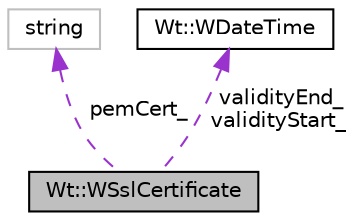 digraph "Wt::WSslCertificate"
{
 // LATEX_PDF_SIZE
  edge [fontname="Helvetica",fontsize="10",labelfontname="Helvetica",labelfontsize="10"];
  node [fontname="Helvetica",fontsize="10",shape=record];
  Node1 [label="Wt::WSslCertificate",height=0.2,width=0.4,color="black", fillcolor="grey75", style="filled", fontcolor="black",tooltip="An interface to an SSL certificate."];
  Node2 -> Node1 [dir="back",color="darkorchid3",fontsize="10",style="dashed",label=" pemCert_" ,fontname="Helvetica"];
  Node2 [label="string",height=0.2,width=0.4,color="grey75", fillcolor="white", style="filled",tooltip=" "];
  Node3 -> Node1 [dir="back",color="darkorchid3",fontsize="10",style="dashed",label=" validityEnd_\nvalidityStart_" ,fontname="Helvetica"];
  Node3 [label="Wt::WDateTime",height=0.2,width=0.4,color="black", fillcolor="white", style="filled",URL="$classWt_1_1WDateTime.html",tooltip="A calendar date and clock time."];
}
